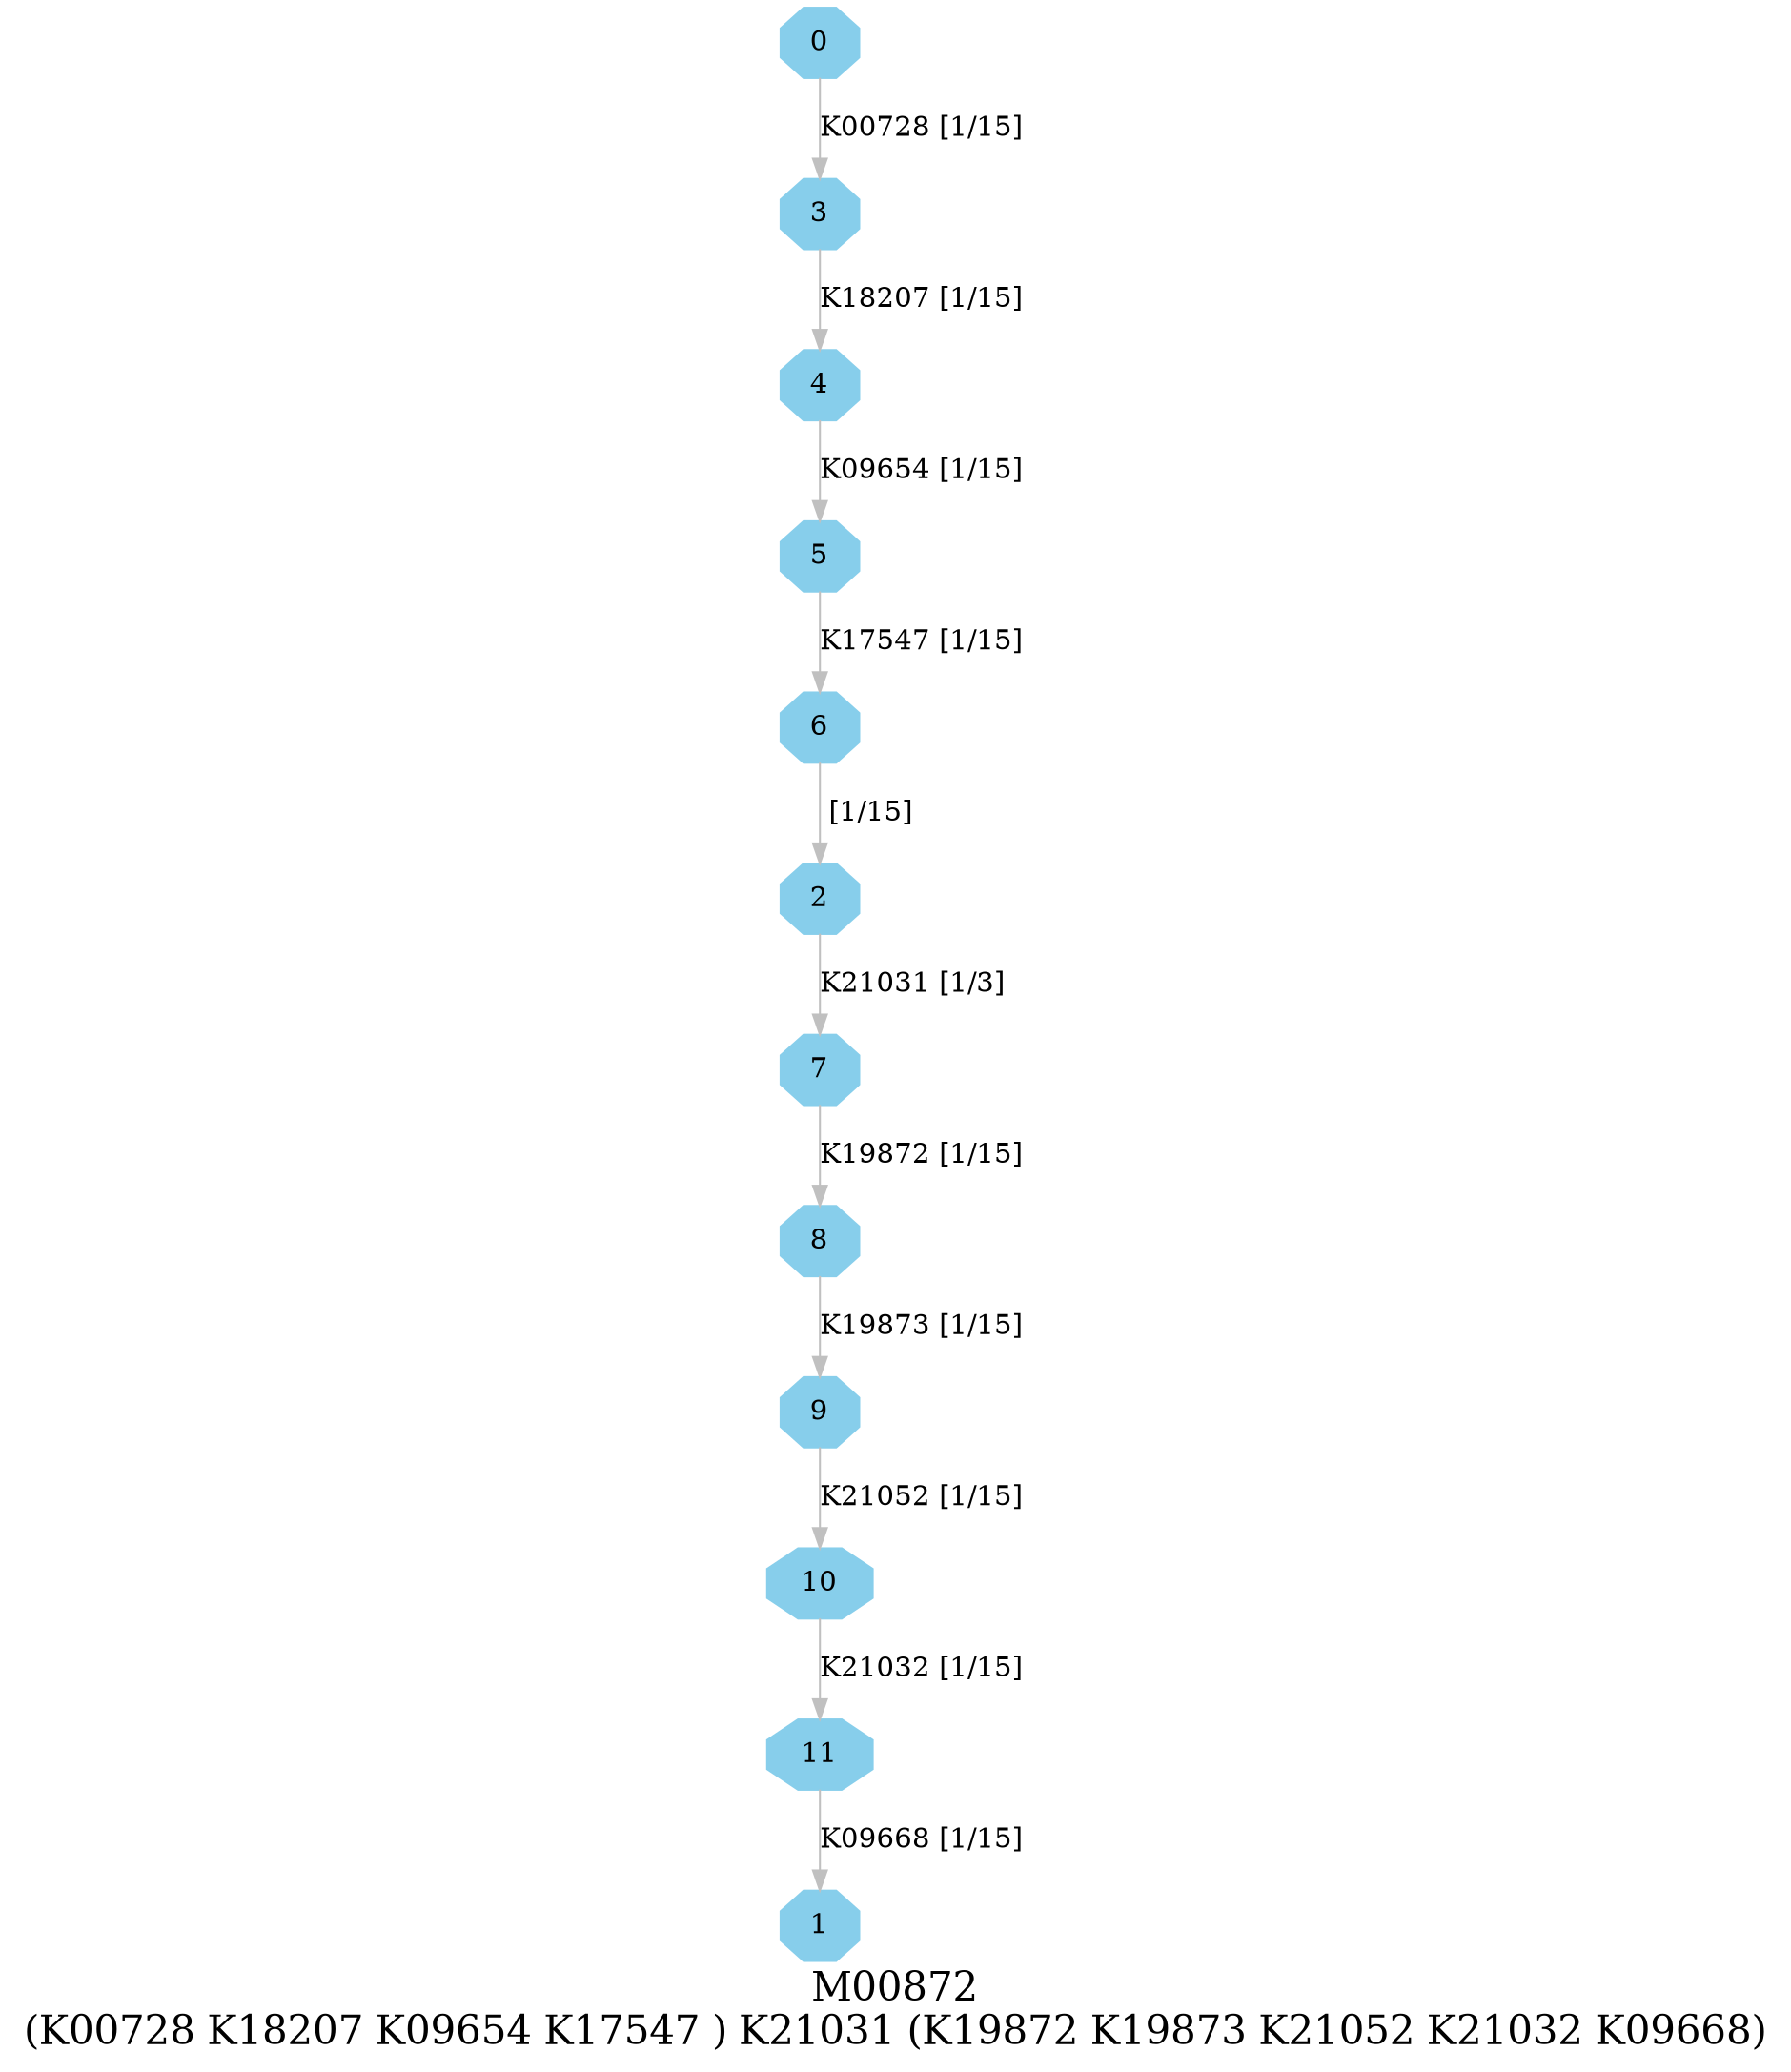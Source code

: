 digraph G {
graph [label="M00872
(K00728 K18207 K09654 K17547 ) K21031 (K19872 K19873 K21052 K21032 K09668)",fontsize=20];
node [shape=box,style=filled];
edge [len=3,color=grey];
{node [width=.3,height=.3,shape=octagon,style=filled,color=skyblue] 0 1 2 3 4 5 6 7 8 9 10 11 }
0 -> 3 [label="K00728 [1/15]"];
2 -> 7 [label="K21031 [1/3]"];
3 -> 4 [label="K18207 [1/15]"];
4 -> 5 [label="K09654 [1/15]"];
5 -> 6 [label="K17547 [1/15]"];
6 -> 2 [label=" [1/15]"];
7 -> 8 [label="K19872 [1/15]"];
8 -> 9 [label="K19873 [1/15]"];
9 -> 10 [label="K21052 [1/15]"];
10 -> 11 [label="K21032 [1/15]"];
11 -> 1 [label="K09668 [1/15]"];
}